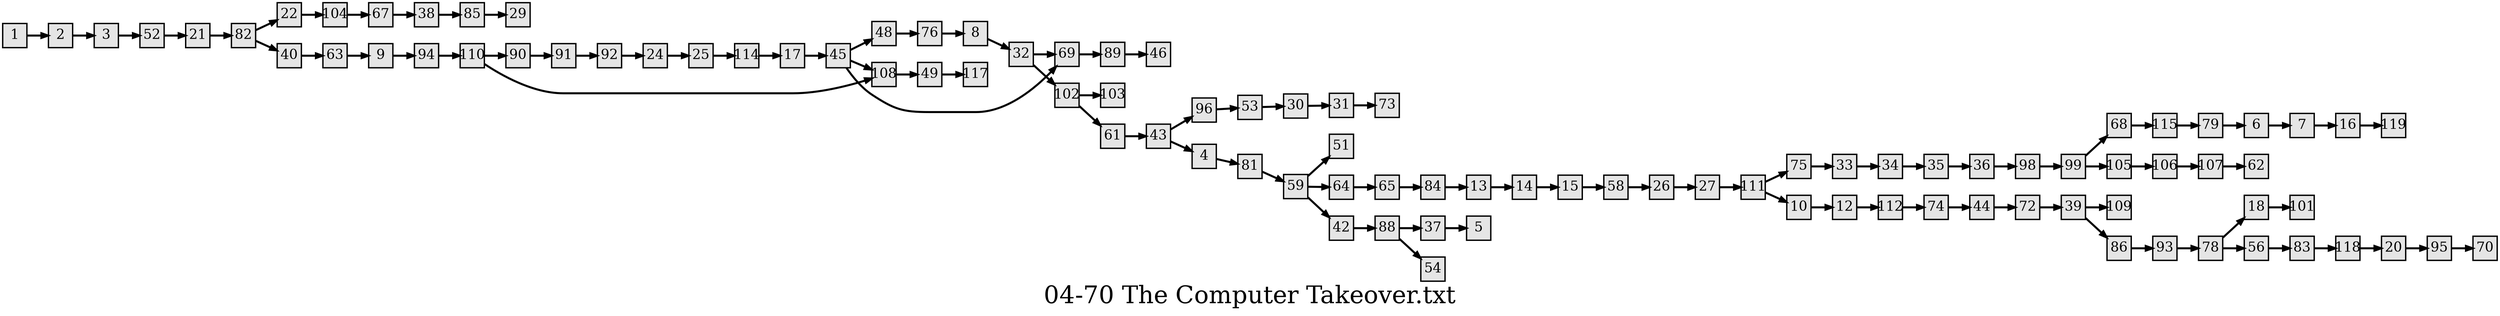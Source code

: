 digraph g{
  graph [ label="04-70 The Computer Takeover.txt" rankdir=LR, ordering=out, fontsize=36, nodesep="0.35", ranksep="0.45"];
  node  [shape=rect, penwidth=2, fontsize=20, style=filled, fillcolor=grey90, margin="0,0", labelfloat=true, regular=true, fixedsize=true];
  edge  [labelfloat=true, penwidth=3, fontsize=12];
  1 -> 2;
  2 -> 3;
  3 -> 52;
  4 -> 81;
  6 -> 7;
  7 -> 16;
  8 -> 32;
  9 -> 94;
  10 -> 12;
  12 -> 112;
  13 -> 14;
  14 -> 15;
  15 -> 58;
  16 -> 119;
  17 -> 45;
  18 -> 101;
  20 -> 95;
  21 -> 82;
  22 -> 104;
  24 -> 25;
  25 -> 114;
  26 -> 27;
  27 -> 111;
  30 -> 31;
  31 -> 73;
  32 -> 69;
  32 -> 102;
  33 -> 34;
  34 -> 35;
  35 -> 36;
  36 -> 98;
  37 -> 5;
  38 -> 85;
  39 -> 109;
  39 -> 86;
  40 -> 63;
  42 -> 88;
  43 -> 96;
  43 -> 4;
  44 -> 72;
  45 -> 48;
  45 -> 108;
  45 -> 69;
  48 -> 76;
  49 -> 117;
  52 -> 21;
  53 -> 30;
  56 -> 83;
  58 -> 26;
  59 -> 51;
  59 -> 64;
  59 -> 42;
  61 -> 43;
  63 -> 9;
  64 -> 65;
  65 -> 84;
  67 -> 38;
  68 -> 115;
  69 -> 89;
  72 -> 39;
  74 -> 44;
  75 -> 33;
  76 -> 8;
  78 -> 18;
  78 -> 56;
  79 -> 6;
  81 -> 59;
  82 -> 22;
  82 -> 40;
  83 -> 118;
  84 -> 13;
  85 -> 29;
  86 -> 93;
  88 -> 37;
  88 -> 54;
  89 -> 46;
  90 -> 91;
  91 -> 92;
  92 -> 24;
  93 -> 78;
  94 -> 110;
  95 -> 70;
  96 -> 53;
  98 -> 99;
  99 -> 68;
  99 -> 105;
  102 -> 103;
  102 -> 61;
  104 -> 67;
  105 -> 106;
  106 -> 107;
  107 -> 62;
  108 -> 49;
  110 -> 90;
  110 -> 108;
  111 -> 75;
  111 -> 10;
  112 -> 74;
  114 -> 17;
  115 -> 79;
  118 -> 20;
}

